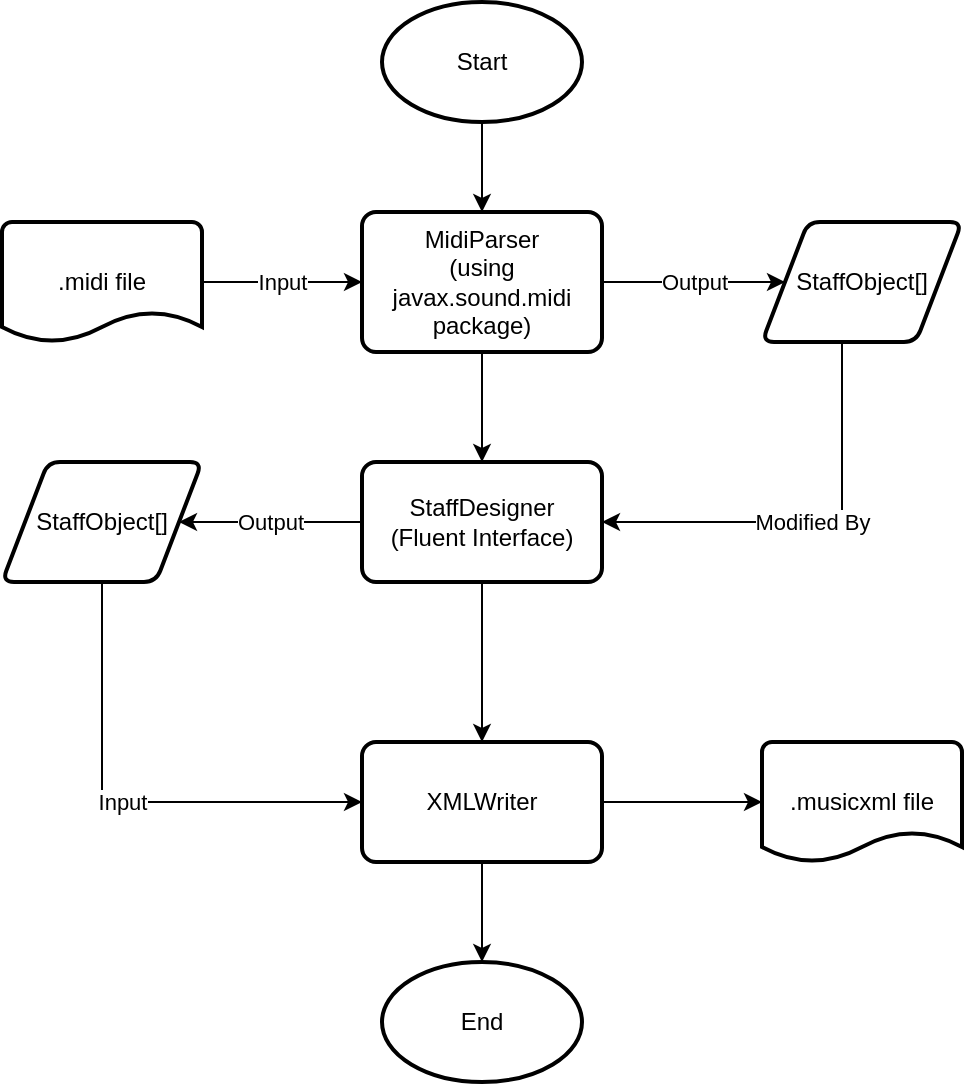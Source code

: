 <mxfile version="28.2.1">
  <diagram name="Page-1" id="dua7o56pKDsfYf-RhkGm">
    <mxGraphModel dx="2706" dy="1555" grid="1" gridSize="10" guides="1" tooltips="1" connect="1" arrows="1" fold="1" page="1" pageScale="1" pageWidth="850" pageHeight="1100" math="0" shadow="0">
      <root>
        <mxCell id="0" />
        <mxCell id="1" parent="0" />
        <mxCell id="IhpPY2wdfgnfwahjFyxU-13" value="Modified By" style="edgeStyle=orthogonalEdgeStyle;rounded=0;orthogonalLoop=1;jettySize=auto;html=1;entryX=1;entryY=0.5;entryDx=0;entryDy=0;" parent="1" source="IhpPY2wdfgnfwahjFyxU-1" target="IhpPY2wdfgnfwahjFyxU-10" edge="1">
          <mxGeometry relative="1" as="geometry">
            <Array as="points">
              <mxPoint x="510" y="380" />
            </Array>
          </mxGeometry>
        </mxCell>
        <mxCell id="IhpPY2wdfgnfwahjFyxU-1" value="StaffObject[]" style="shape=parallelogram;html=1;strokeWidth=2;perimeter=parallelogramPerimeter;whiteSpace=wrap;rounded=1;arcSize=12;size=0.23;" parent="1" vertex="1">
          <mxGeometry x="470" y="230" width="100" height="60" as="geometry" />
        </mxCell>
        <mxCell id="IhpPY2wdfgnfwahjFyxU-12" style="edgeStyle=orthogonalEdgeStyle;rounded=0;orthogonalLoop=1;jettySize=auto;html=1;" parent="1" source="IhpPY2wdfgnfwahjFyxU-2" target="IhpPY2wdfgnfwahjFyxU-4" edge="1">
          <mxGeometry relative="1" as="geometry" />
        </mxCell>
        <mxCell id="IhpPY2wdfgnfwahjFyxU-2" value="Start" style="strokeWidth=2;html=1;shape=mxgraph.flowchart.start_2;whiteSpace=wrap;" parent="1" vertex="1">
          <mxGeometry x="280" y="120" width="100" height="60" as="geometry" />
        </mxCell>
        <mxCell id="IhpPY2wdfgnfwahjFyxU-6" value="Input" style="edgeStyle=orthogonalEdgeStyle;rounded=0;orthogonalLoop=1;jettySize=auto;html=1;" parent="1" source="IhpPY2wdfgnfwahjFyxU-3" target="IhpPY2wdfgnfwahjFyxU-4" edge="1">
          <mxGeometry relative="1" as="geometry" />
        </mxCell>
        <mxCell id="IhpPY2wdfgnfwahjFyxU-3" value=".midi file" style="strokeWidth=2;html=1;shape=mxgraph.flowchart.document2;whiteSpace=wrap;size=0.25;" parent="1" vertex="1">
          <mxGeometry x="90" y="230" width="100" height="60" as="geometry" />
        </mxCell>
        <mxCell id="IhpPY2wdfgnfwahjFyxU-7" value="Output" style="edgeStyle=orthogonalEdgeStyle;rounded=0;orthogonalLoop=1;jettySize=auto;html=1;entryX=0;entryY=0.5;entryDx=0;entryDy=0;" parent="1" source="IhpPY2wdfgnfwahjFyxU-4" target="IhpPY2wdfgnfwahjFyxU-1" edge="1">
          <mxGeometry relative="1" as="geometry" />
        </mxCell>
        <mxCell id="IhpPY2wdfgnfwahjFyxU-11" value="" style="edgeStyle=orthogonalEdgeStyle;rounded=0;orthogonalLoop=1;jettySize=auto;html=1;" parent="1" source="IhpPY2wdfgnfwahjFyxU-4" target="IhpPY2wdfgnfwahjFyxU-10" edge="1">
          <mxGeometry relative="1" as="geometry" />
        </mxCell>
        <mxCell id="IhpPY2wdfgnfwahjFyxU-4" value="MidiParser&lt;div&gt;(using javax.sound.midi package)&lt;/div&gt;" style="rounded=1;whiteSpace=wrap;html=1;absoluteArcSize=1;arcSize=14;strokeWidth=2;" parent="1" vertex="1">
          <mxGeometry x="270" y="225" width="120" height="70" as="geometry" />
        </mxCell>
        <mxCell id="IhpPY2wdfgnfwahjFyxU-15" value="" style="edgeStyle=orthogonalEdgeStyle;rounded=0;orthogonalLoop=1;jettySize=auto;html=1;" parent="1" source="IhpPY2wdfgnfwahjFyxU-10" target="IhpPY2wdfgnfwahjFyxU-14" edge="1">
          <mxGeometry relative="1" as="geometry" />
        </mxCell>
        <mxCell id="IhpPY2wdfgnfwahjFyxU-17" value="Output" style="edgeStyle=orthogonalEdgeStyle;rounded=0;orthogonalLoop=1;jettySize=auto;html=1;" parent="1" source="IhpPY2wdfgnfwahjFyxU-10" target="IhpPY2wdfgnfwahjFyxU-16" edge="1">
          <mxGeometry relative="1" as="geometry" />
        </mxCell>
        <mxCell id="IhpPY2wdfgnfwahjFyxU-10" value="StaffDesigner&lt;div&gt;(Fluent Interface)&lt;/div&gt;" style="whiteSpace=wrap;html=1;rounded=1;absoluteArcSize=1;arcSize=14;strokeWidth=2;" parent="1" vertex="1">
          <mxGeometry x="270" y="350" width="120" height="60" as="geometry" />
        </mxCell>
        <mxCell id="IhpPY2wdfgnfwahjFyxU-20" value="" style="edgeStyle=orthogonalEdgeStyle;rounded=0;orthogonalLoop=1;jettySize=auto;html=1;entryX=0;entryY=0.5;entryDx=0;entryDy=0;entryPerimeter=0;" parent="1" source="IhpPY2wdfgnfwahjFyxU-14" target="IhpPY2wdfgnfwahjFyxU-22" edge="1">
          <mxGeometry relative="1" as="geometry">
            <mxPoint x="470" y="520" as="targetPoint" />
          </mxGeometry>
        </mxCell>
        <mxCell id="IhpPY2wdfgnfwahjFyxU-24" value="" style="edgeStyle=orthogonalEdgeStyle;rounded=0;orthogonalLoop=1;jettySize=auto;html=1;" parent="1" source="IhpPY2wdfgnfwahjFyxU-14" target="IhpPY2wdfgnfwahjFyxU-23" edge="1">
          <mxGeometry relative="1" as="geometry" />
        </mxCell>
        <mxCell id="IhpPY2wdfgnfwahjFyxU-14" value="XMLWriter" style="whiteSpace=wrap;html=1;rounded=1;absoluteArcSize=1;arcSize=14;strokeWidth=2;" parent="1" vertex="1">
          <mxGeometry x="270" y="490" width="120" height="60" as="geometry" />
        </mxCell>
        <mxCell id="IhpPY2wdfgnfwahjFyxU-18" value="Input" style="edgeStyle=orthogonalEdgeStyle;rounded=0;orthogonalLoop=1;jettySize=auto;html=1;entryX=0;entryY=0.5;entryDx=0;entryDy=0;" parent="1" source="IhpPY2wdfgnfwahjFyxU-16" target="IhpPY2wdfgnfwahjFyxU-14" edge="1">
          <mxGeometry relative="1" as="geometry">
            <Array as="points">
              <mxPoint x="140" y="520" />
            </Array>
          </mxGeometry>
        </mxCell>
        <mxCell id="IhpPY2wdfgnfwahjFyxU-16" value="StaffObject[]" style="shape=parallelogram;html=1;strokeWidth=2;perimeter=parallelogramPerimeter;whiteSpace=wrap;rounded=1;arcSize=12;size=0.23;" parent="1" vertex="1">
          <mxGeometry x="90" y="350" width="100" height="60" as="geometry" />
        </mxCell>
        <mxCell id="IhpPY2wdfgnfwahjFyxU-22" value=".musicxml file" style="strokeWidth=2;html=1;shape=mxgraph.flowchart.document2;whiteSpace=wrap;size=0.25;" parent="1" vertex="1">
          <mxGeometry x="470" y="490" width="100" height="60" as="geometry" />
        </mxCell>
        <mxCell id="IhpPY2wdfgnfwahjFyxU-23" value="End" style="ellipse;whiteSpace=wrap;html=1;rounded=1;absoluteArcSize=1;arcSize=14;strokeWidth=2;" parent="1" vertex="1">
          <mxGeometry x="280" y="600" width="100" height="60" as="geometry" />
        </mxCell>
      </root>
    </mxGraphModel>
  </diagram>
</mxfile>
